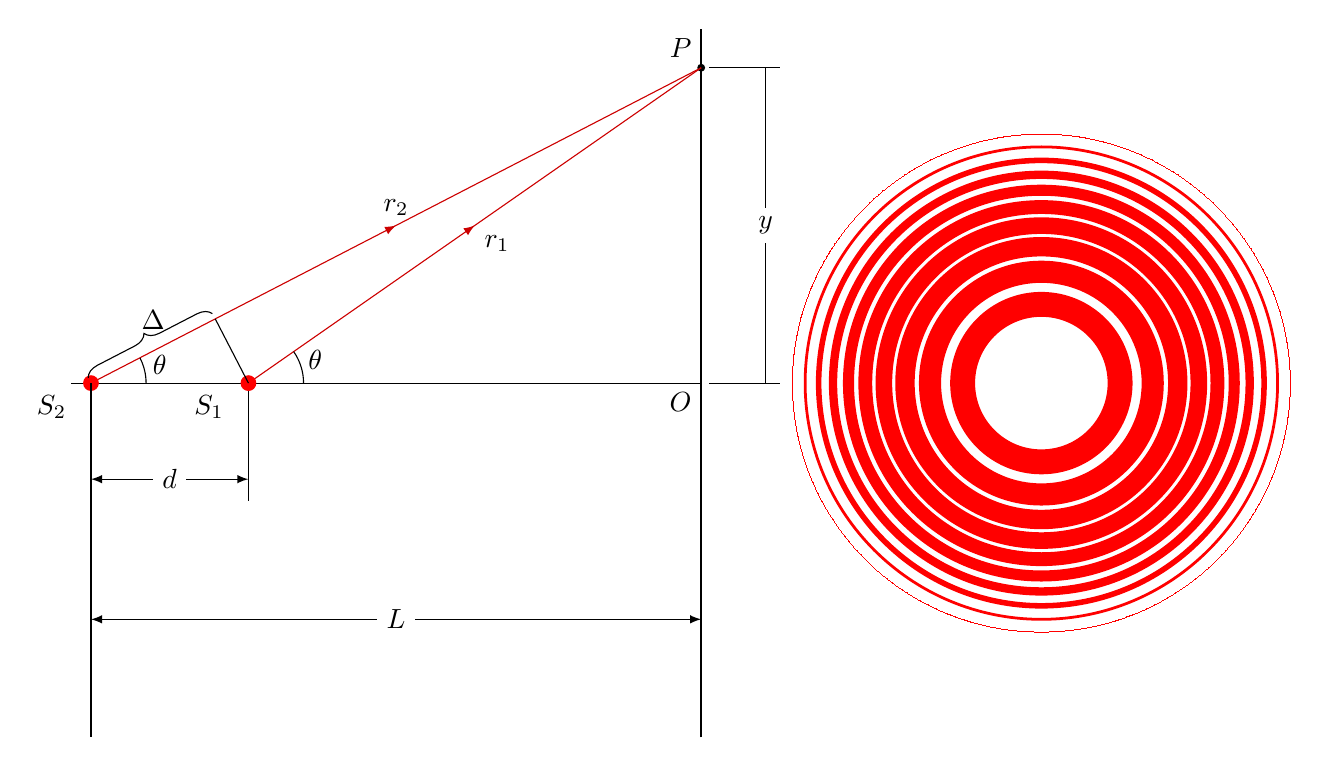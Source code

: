 	\begin{tikzpicture}
    \coordinate (Q) at (0,3.5);
    \coordinate (O1) at (0.25,3.5);
    %		\foreach \i in {1,...,3} {\fill[cyan, draw=black] (0,{5/2*(\i-1)}) coordinate (LC\i) rectangle +(0.25,2);}
    %		\foreach \i in {0,...,2} {\draw[thick, green!70!blue] (-2-0.5*\i,0) -- +(0,7);}
    %		\foreach \i in {0,...,6} {\draw[-latex, orange!80!black] (-3.1,{\i + 0.5}) -- +(1.15,0);}
    \draw[thick] (8,-1) -- coordinate (O) coordinate[pos=0.945] (P) +(0,9); % Ecran
    \fill (P) circle(0.05) node[above left] {$P$};
    \draw (Q) -- (O) node [below left] {$O$};
    %		\draw[dashed]  (O1) -- (P);
    %		\draw ([xshift=1.5cm]O1)  let \p{PO1}=( $(P) - (O1)$) in arc (0:atan(\y{PO1}/\x{PO1}):1.5) node[pos=0.5, right] {$\theta$};
    \draw[red!80!black, decoration={
        markings,
        mark=at position 0.5 with {\arrow{latex}}}, postaction={decorate}] (0.25, 3.5) coordinate (S2R) -- node[above, black] {$r_{2}$}(P);
    \fill[red] (S2R) circle(0.1);
    \draw[red!80!black, decoration={
        markings,
        mark=at position 0.5 with {\arrow{latex}}}, postaction={decorate}] (2.25, 3.5 ) coordinate (S1R) -- node[below right, black] {$r_{1}$}  (P);
    \fill[red] (S1R) circle(0.1);
    \draw (S2R) -- (S2R|- 8,-1);
    %		\draw [dashed] (S2R) -- ($(S1R)!(S2R)!(P)$) coordinate (RA);
    \draw ([xshift=0.7cm]S2R) let \p{PR}=( $(S2R) - (P)$) in arc (0:{atan(\y{PR}/\x{PR})}:0.7) node[anchor = west, pos=0.7] {$\theta$};

    \draw ([xshift=0.7cm]S1R) let \p{PR}=( $(S1R) - (P)$) in arc (0:{atan(\y{PR}/\x{PR})}:0.7) node[anchor = west, pos=0.7] {$\theta$};

    \draw[decorate,decoration={brace,amplitude=5pt, raise=0.5ex}] (S2R) -- node[pos=0.5, above=1ex] {$\Delta$} ($(S2R)!(S1R)!(P)$);

    \draw (S1R) -- ($(S2R)!(S1R)!(P)$);

    \draw ([yshift=-0.1cm]S2R)  -- coordinate[pos = 0.8] (d2) ([yshift=-1.5cm]S2R) ;
    \draw ([yshift=-0.1cm]S1R)  -- coordinate[pos = 0.8] (d1) ([yshift=-1.5cm]S1R) ;
    \draw[latex-latex] (d2) -- node[fill=white] {$d$} (d1);

    \draw ([xshift=0.1cm]P)  -- coordinate[pos = 0.8] (y1) ([xshift=1cm]P) ;
    \draw ([xshift=0.1cm]O)  -- coordinate[pos = 0.8] (y0) ([xshift=1cm]O) ;
    \draw (y1) -- node[fill=white] {$y$} (y0);
    \node at ([shift={(-0.5,-0.3)}]S2R) {$S_2$};
    \node at ([shift={(-0.5,-0.3)}]S1R) {$S_1$};

    \draw[latex-latex] (0.25,0.5) -- node[fill=white] {$L$}({P|-0.5,0.5});
    \foreach \i in {1,...,10} {\draw[red, line width = {10- \i}] ($(y0)-(-3.5,0)$) circle ({sqrt(\i)});}
    %		\foreach \i in {-8,...,8} { \path[bottom color=white,  top color=white, middle color = red] (9,{0.5*\i+3.25}) rectangle +(1,0.5); }
\end{tikzpicture}